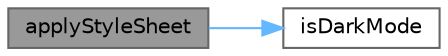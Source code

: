digraph "applyStyleSheet"
{
 // LATEX_PDF_SIZE
  bgcolor="transparent";
  edge [fontname=Helvetica,fontsize=10,labelfontname=Helvetica,labelfontsize=10];
  node [fontname=Helvetica,fontsize=10,shape=box,height=0.2,width=0.4];
  rankdir="LR";
  Node1 [id="Node000001",label="applyStyleSheet",height=0.2,width=0.4,color="gray40", fillcolor="grey60", style="filled", fontcolor="black",tooltip="Genera un foglio di stile CSS in base al tema."];
  Node1 -> Node2 [id="edge1_Node000001_Node000002",color="steelblue1",style="solid",tooltip=" "];
  Node2 [id="Node000002",label="isDarkMode",height=0.2,width=0.4,color="grey40", fillcolor="white", style="filled",URL="$utils_8cpp.html#a36044a6efa9c4e015378e56c3e37181d",tooltip="Verifica se il sistema utilizza il tema scuro."];
}
